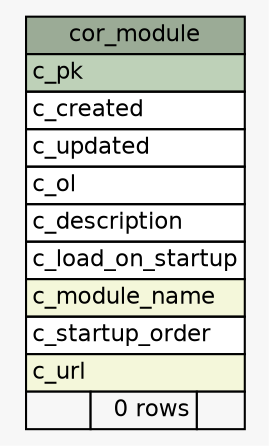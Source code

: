 // dot 2.36.0 on Linux 4.4.0-101-generic
// SchemaSpy rev Unknown
digraph "cor_module" {
  graph [
    rankdir="RL"
    bgcolor="#f7f7f7"
    nodesep="0.18"
    ranksep="0.46"
    fontname="Helvetica"
    fontsize="11"
  ];
  node [
    fontname="Helvetica"
    fontsize="11"
    shape="plaintext"
  ];
  edge [
    arrowsize="0.8"
  ];
  "cor_module" [
    label=<
    <TABLE BORDER="0" CELLBORDER="1" CELLSPACING="0" BGCOLOR="#ffffff">
      <TR><TD COLSPAN="3" BGCOLOR="#9bab96" ALIGN="CENTER">cor_module</TD></TR>
      <TR><TD PORT="c_pk" COLSPAN="3" BGCOLOR="#bed1b8" ALIGN="LEFT">c_pk</TD></TR>
      <TR><TD PORT="c_created" COLSPAN="3" ALIGN="LEFT">c_created</TD></TR>
      <TR><TD PORT="c_updated" COLSPAN="3" ALIGN="LEFT">c_updated</TD></TR>
      <TR><TD PORT="c_ol" COLSPAN="3" ALIGN="LEFT">c_ol</TD></TR>
      <TR><TD PORT="c_description" COLSPAN="3" ALIGN="LEFT">c_description</TD></TR>
      <TR><TD PORT="c_load_on_startup" COLSPAN="3" ALIGN="LEFT">c_load_on_startup</TD></TR>
      <TR><TD PORT="c_module_name" COLSPAN="3" BGCOLOR="#f4f7da" ALIGN="LEFT">c_module_name</TD></TR>
      <TR><TD PORT="c_startup_order" COLSPAN="3" ALIGN="LEFT">c_startup_order</TD></TR>
      <TR><TD PORT="c_url" COLSPAN="3" BGCOLOR="#f4f7da" ALIGN="LEFT">c_url</TD></TR>
      <TR><TD ALIGN="LEFT" BGCOLOR="#f7f7f7">  </TD><TD ALIGN="RIGHT" BGCOLOR="#f7f7f7">0 rows</TD><TD ALIGN="RIGHT" BGCOLOR="#f7f7f7">  </TD></TR>
    </TABLE>>
    URL="tables/cor_module.html"
    tooltip="cor_module"
  ];
}
